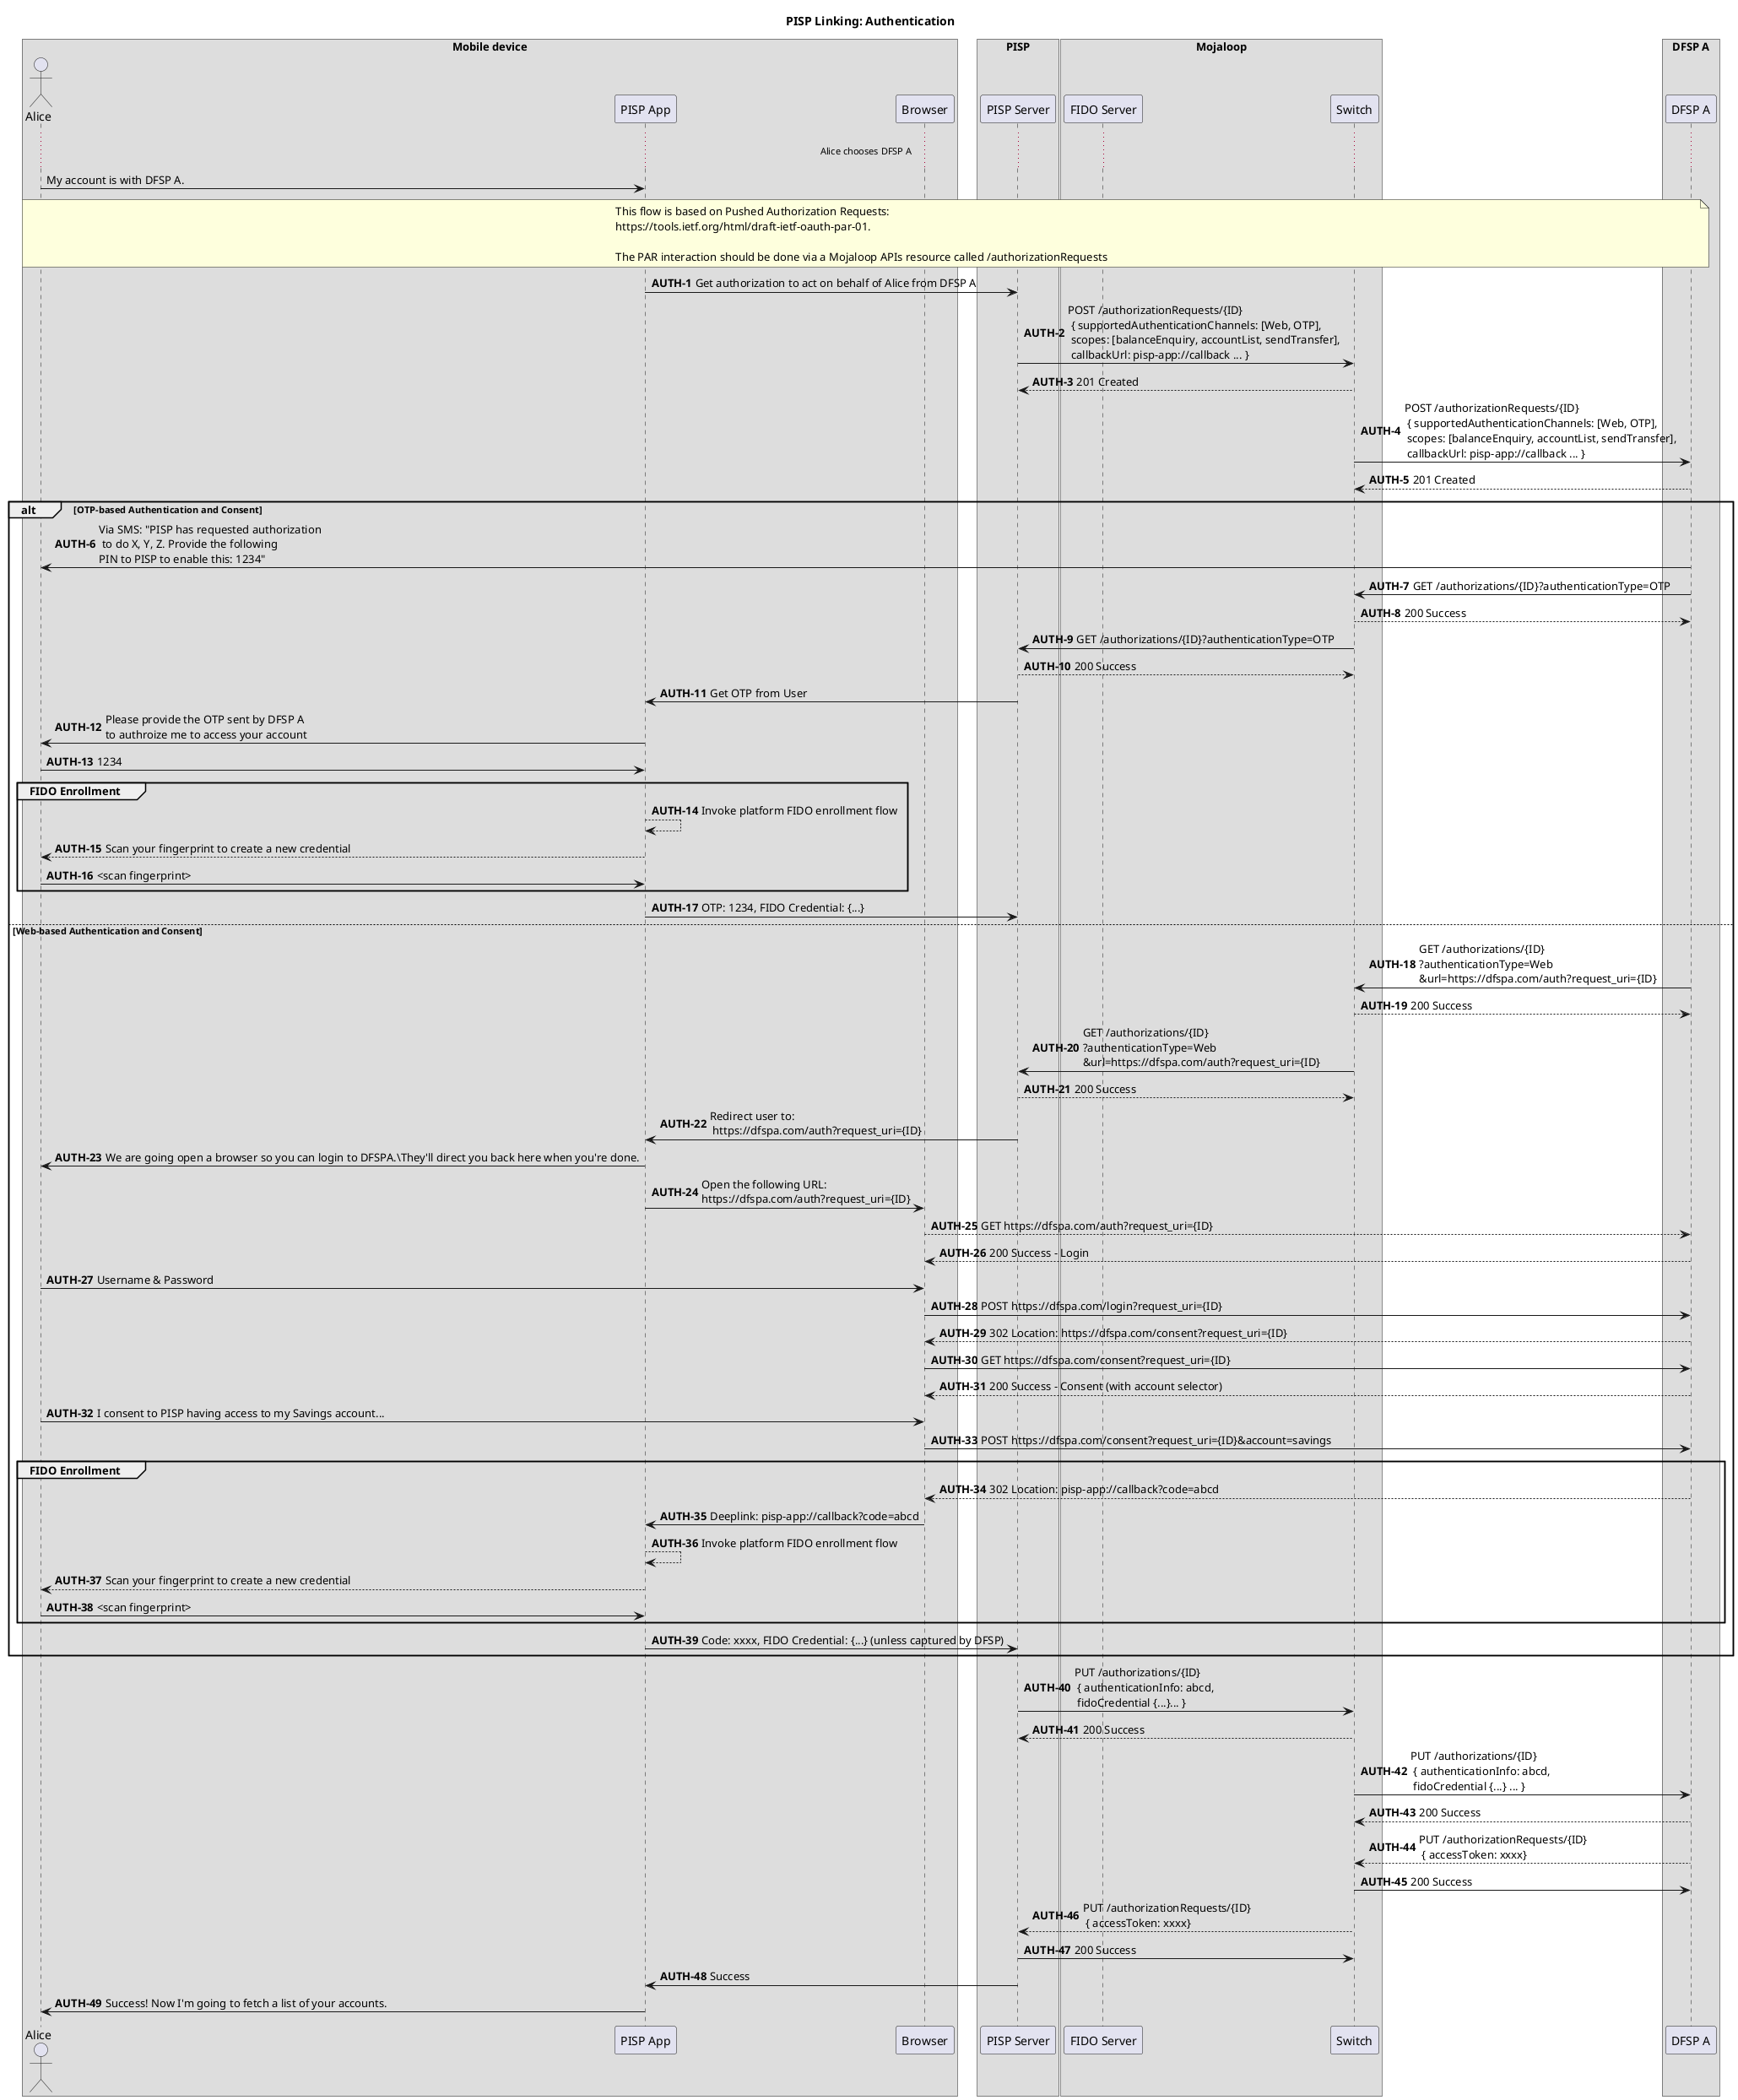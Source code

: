 @startuml
title PISP Linking: Authentication
box "Mobile device"
    actor Alice
    participant "PISP App" as App
    participant "Browser" as Browser
    
end box
box "PISP"
participant "PISP Server" as Server
end box
box "Mojaloop"
    participant "FIDO Server" as FIDO
    participant Switch
end box
box "DFSP A"
    participant "DFSP A" as DFSP
end box

... Alice chooses DFSP A ...

Alice -> App: My account is with DFSP A.

autonumber 1 "<b>AUTH-#</b>"
note over Alice, DFSP
    This flow is based on Pushed Authorization Requests:
    https://tools.ietf.org/html/draft-ietf-oauth-par-01.

    The PAR interaction should be done via a Mojaloop APIs resource called /authorizationRequests
end note

    App -> Server: Get authorization to act on behalf of Alice from DFSP A
    Server -> Switch: POST /authorizationRequests/{ID}\n { supportedAuthenticationChannels: [Web, OTP],\n scopes: [balanceEnquiry, accountList, sendTransfer],\n callbackUrl: pisp-app://callback ... }
    Switch --> Server: 201 Created
    Switch -> DFSP: POST /authorizationRequests/{ID}\n { supportedAuthenticationChannels: [Web, OTP],\n scopes: [balanceEnquiry, accountList, sendTransfer],\n callbackUrl: pisp-app://callback ... }
    DFSP --> Switch: 201 Created

alt OTP-based Authentication and Consent
    DFSP -> Alice: Via SMS: "PISP has requested authorization\n to do X, Y, Z. Provide the following \nPIN to PISP to enable this: 1234"
    DFSP -> Switch: GET /authorizations/{ID}?authenticationType=OTP
    Switch --> DFSP: 200 Success
    Switch -> Server: GET /authorizations/{ID}?authenticationType=OTP
    Server --> Switch: 200 Success
    Server -> App: Get OTP from User
    App -> Alice: Please provide the OTP sent by DFSP A \nto authroize me to access your account
    Alice -> App: 1234
    group FIDO Enrollment
      App --> App: Invoke platform FIDO enrollment flow
      App --> Alice: Scan your fingerprint to create a new credential
      Alice -> App: <scan fingerprint>    
    end
    App -> Server: OTP: 1234, FIDO Credential: {...}
else Web-based Authentication and Consent
    DFSP -> Switch: GET /authorizations/{ID}\n?authenticationType=Web\n&url=https://dfspa.com/auth?request_uri={ID}
    Switch --> DFSP: 200 Success
    Switch -> Server: GET /authorizations/{ID}\n?authenticationType=Web\n&url=https://dfspa.com/auth?request_uri={ID}
    Server --> Switch: 200 Success
    Server -> App: Redirect user to:\n https://dfspa.com/auth?request_uri={ID}
    App -> Alice: We are going open a browser so you can login to DFSPA.\They'll direct you back here when you're done.
    App -> Browser: Open the following URL: \nhttps://dfspa.com/auth?request_uri={ID}
    Browser --> DFSP: GET https://dfspa.com/auth?request_uri={ID}
    DFSP --> Browser: 200 Success - Login
    Alice -> Browser: Username & Password
    Browser -> DFSP: POST https://dfspa.com/login?request_uri={ID}
    DFSP --> Browser: 302 Location: https://dfspa.com/consent?request_uri={ID}
    Browser -> DFSP: GET https://dfspa.com/consent?request_uri={ID}
    DFSP --> Browser: 200 Success - Consent (with account selector)
    Alice -> Browser: I consent to PISP having access to my Savings account...
    Browser -> DFSP: POST https://dfspa.com/consent?request_uri={ID}&account=savings
    group FIDO Enrollment
      DFSP --> Browser: 302 Location: pisp-app://callback?code=abcd
      Browser -> App: Deeplink: pisp-app://callback?code=abcd
      App --> App: Invoke platform FIDO enrollment flow
      App --> Alice: Scan your fingerprint to create a new credential
      Alice -> App: <scan fingerprint>
    end
    App -> Server: Code: xxxx, FIDO Credential: {...} (unless captured by DFSP)
end
    Server -> Switch: PUT /authorizations/{ID}\n { authenticationInfo: abcd, \n fidoCredential {...}... }
    Switch --> Server: 200 Success
    Switch -> DFSP: PUT /authorizations/{ID}\n { authenticationInfo: abcd, \n fidoCredential {...} ... }
    DFSP --> Switch: 200 Success
    DFSP --> Switch: PUT /authorizationRequests/{ID}\n { accessToken: xxxx}
    Switch -> DFSP: 200 Success
    Switch --> Server: PUT /authorizationRequests/{ID}\n { accessToken: xxxx}
    Server -> Switch: 200 Success
    Server -> App: Success
    App -> Alice: Success! Now I'm going to fetch a list of your accounts.
@enduml